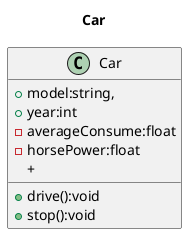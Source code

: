 @startuml
title Car
class Car {
    +model:string,
    +year:int
    -averageConsume:float
    -horsePower:float
    +drive():void
    +stop():void
    +
}
@enduml
